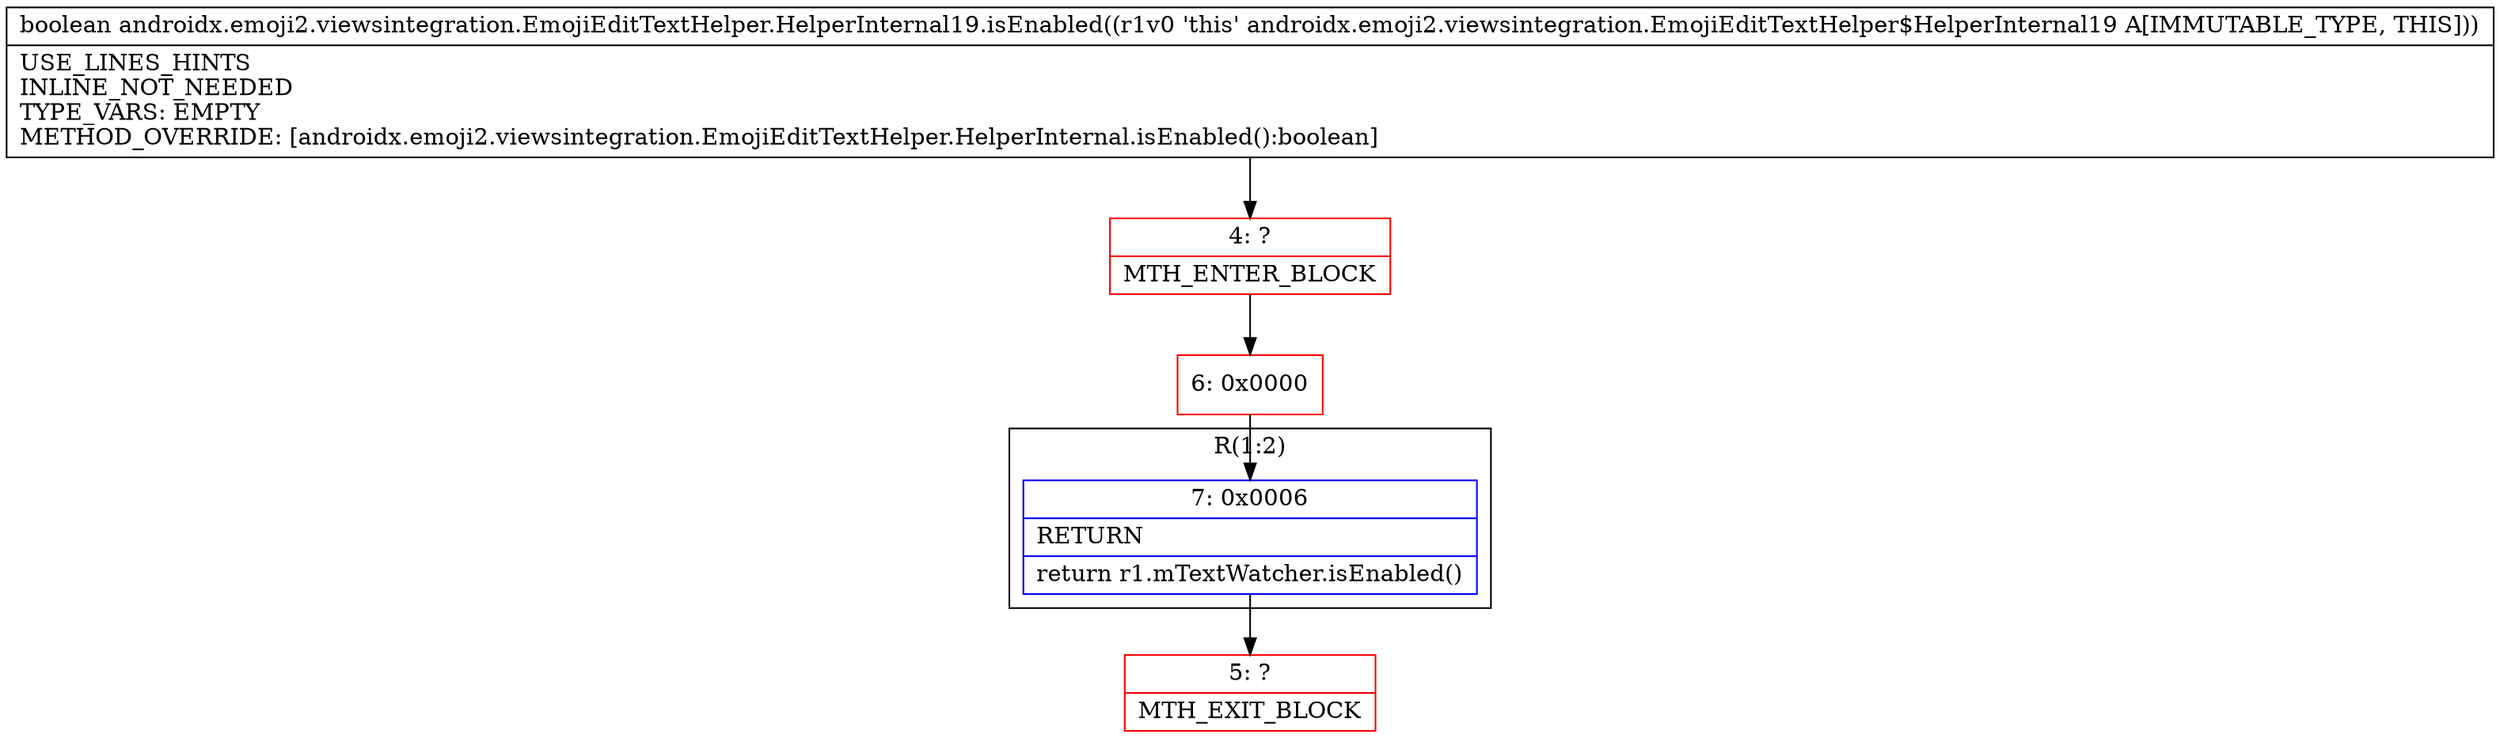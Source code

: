 digraph "CFG forandroidx.emoji2.viewsintegration.EmojiEditTextHelper.HelperInternal19.isEnabled()Z" {
subgraph cluster_Region_485977257 {
label = "R(1:2)";
node [shape=record,color=blue];
Node_7 [shape=record,label="{7\:\ 0x0006|RETURN\l|return r1.mTextWatcher.isEnabled()\l}"];
}
Node_4 [shape=record,color=red,label="{4\:\ ?|MTH_ENTER_BLOCK\l}"];
Node_6 [shape=record,color=red,label="{6\:\ 0x0000}"];
Node_5 [shape=record,color=red,label="{5\:\ ?|MTH_EXIT_BLOCK\l}"];
MethodNode[shape=record,label="{boolean androidx.emoji2.viewsintegration.EmojiEditTextHelper.HelperInternal19.isEnabled((r1v0 'this' androidx.emoji2.viewsintegration.EmojiEditTextHelper$HelperInternal19 A[IMMUTABLE_TYPE, THIS]))  | USE_LINES_HINTS\lINLINE_NOT_NEEDED\lTYPE_VARS: EMPTY\lMETHOD_OVERRIDE: [androidx.emoji2.viewsintegration.EmojiEditTextHelper.HelperInternal.isEnabled():boolean]\l}"];
MethodNode -> Node_4;Node_7 -> Node_5;
Node_4 -> Node_6;
Node_6 -> Node_7;
}

